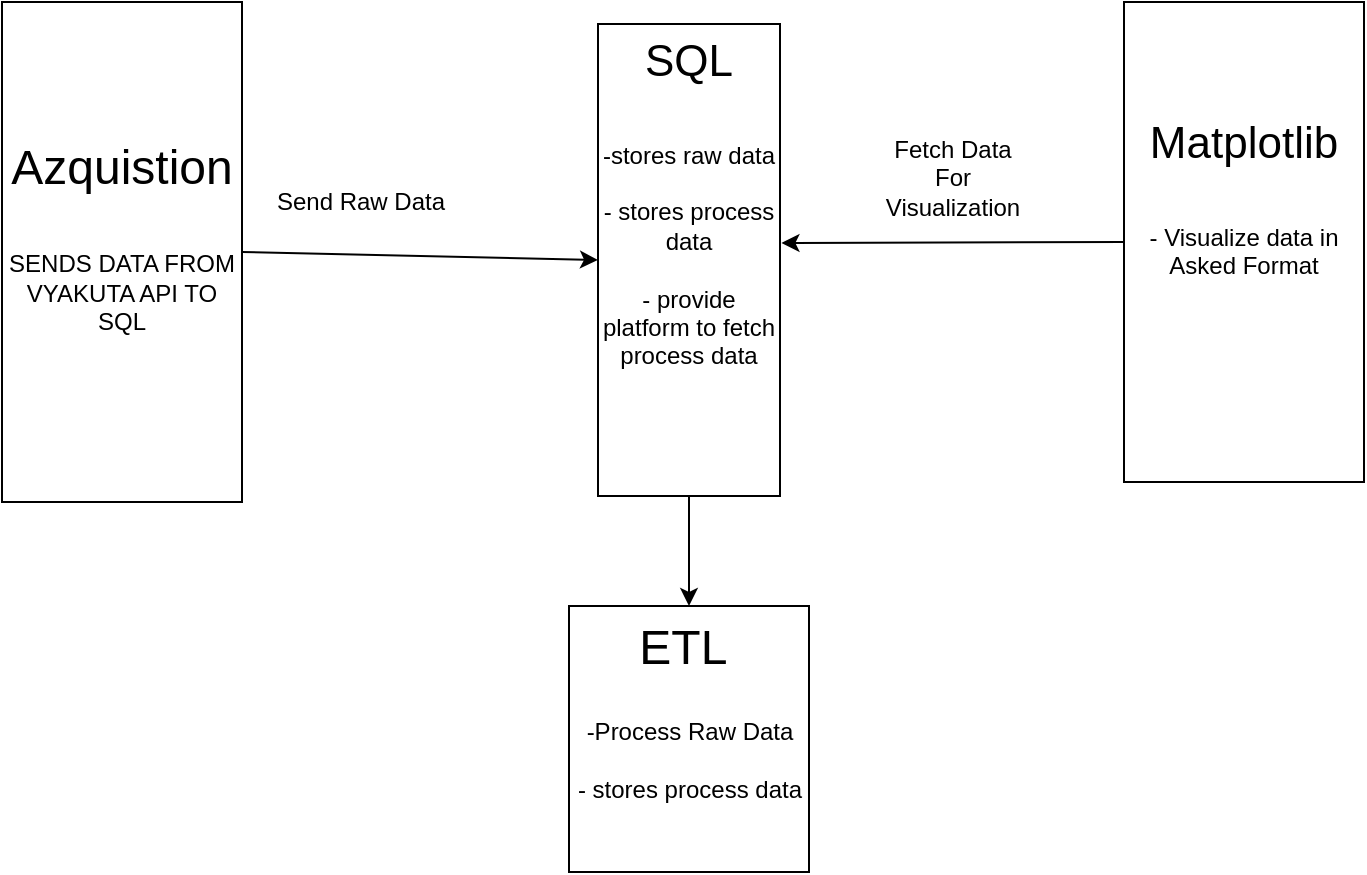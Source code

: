 <mxfile version="24.7.12">
  <diagram name="Page-1" id="gG51Od18AzhkP7Pfx0KL">
    <mxGraphModel dx="880" dy="481" grid="0" gridSize="10" guides="1" tooltips="1" connect="1" arrows="1" fold="1" page="1" pageScale="1" pageWidth="850" pageHeight="1100" math="0" shadow="0">
      <root>
        <mxCell id="0" />
        <mxCell id="1" parent="0" />
        <mxCell id="-O853JUOFa3dfuQeVED0-1" value="&lt;div style=&quot;font-size: 24px;&quot;&gt;Azquistion &lt;font style=&quot;font-size: 24px;&quot;&gt;&lt;font style=&quot;font-size: 24px;&quot;&gt;&lt;br&gt;&lt;/font&gt;&lt;/font&gt;&lt;/div&gt;&lt;div&gt;&lt;font style=&quot;font-size: 22px;&quot;&gt;&lt;br&gt;&lt;/font&gt;&lt;/div&gt;&lt;div&gt;SENDS DATA FROM VYAKUTA API TO SQL &lt;br&gt;&lt;/div&gt;&lt;div&gt;&lt;font size=&quot;1&quot;&gt;&lt;br&gt;&lt;/font&gt;&lt;/div&gt;" style="rounded=0;whiteSpace=wrap;html=1;" parent="1" vertex="1">
          <mxGeometry x="68" y="67" width="120" height="250" as="geometry" />
        </mxCell>
        <mxCell id="-O853JUOFa3dfuQeVED0-2" value="" style="endArrow=classic;html=1;rounded=0;exitX=1;exitY=0.5;exitDx=0;exitDy=0;entryX=0;entryY=0.5;entryDx=0;entryDy=0;" parent="1" source="-O853JUOFa3dfuQeVED0-1" target="-O853JUOFa3dfuQeVED0-3" edge="1">
          <mxGeometry width="50" height="50" relative="1" as="geometry">
            <mxPoint x="400" y="280" as="sourcePoint" />
            <mxPoint x="290" y="70" as="targetPoint" />
          </mxGeometry>
        </mxCell>
        <mxCell id="-O853JUOFa3dfuQeVED0-3" value="&lt;div&gt;&lt;font style=&quot;font-size: 22px;&quot;&gt;SQL&lt;br&gt;&lt;/font&gt;&lt;/div&gt;&lt;div&gt;&lt;font style=&quot;font-size: 22px;&quot;&gt;&lt;br&gt;&lt;/font&gt;&lt;/div&gt;&lt;div style=&quot;&quot;&gt;-stores raw data&lt;/div&gt;&lt;div style=&quot;&quot;&gt;&lt;br&gt;&lt;/div&gt;&lt;div style=&quot;&quot;&gt;- stores process data&lt;/div&gt;&lt;div style=&quot;&quot;&gt;&lt;br&gt;&lt;/div&gt;&lt;div style=&quot;&quot;&gt;- provide platform to fetch process data&lt;br&gt;&lt;/div&gt;&lt;div style=&quot;&quot;&gt;&lt;br&gt;&lt;/div&gt;&lt;div style=&quot;&quot;&gt;&lt;br&gt;&lt;/div&gt;&lt;div style=&quot;&quot;&gt;&amp;nbsp; &lt;br&gt;&lt;/div&gt;&lt;div style=&quot;&quot;&gt;&lt;br&gt;&lt;/div&gt;" style="rounded=0;whiteSpace=wrap;html=1;" parent="1" vertex="1">
          <mxGeometry x="366" y="78" width="91" height="236" as="geometry" />
        </mxCell>
        <mxCell id="-O853JUOFa3dfuQeVED0-4" value="&lt;div&gt;&lt;font style=&quot;font-size: 24px;&quot;&gt;ETL&amp;nbsp; &lt;/font&gt;&lt;br&gt;&lt;/div&gt;&lt;div&gt;&lt;font style=&quot;font-size: 17px;&quot;&gt;&lt;br&gt;&lt;/font&gt;&lt;/div&gt;&lt;div&gt;-Process Raw Data&lt;br&gt;&lt;/div&gt;&lt;div&gt;&lt;br&gt;&lt;/div&gt;&lt;div&gt;- stores process data&lt;br&gt;&lt;/div&gt;&lt;div style=&quot;&quot;&gt;&lt;font style=&quot;font-size: 12px;&quot;&gt;&lt;br&gt;&lt;/font&gt;&lt;/div&gt;&lt;div style=&quot;&quot;&gt;&lt;font style=&quot;font-size: 12px;&quot;&gt;&lt;br&gt;&lt;/font&gt;&lt;/div&gt;" style="rounded=0;whiteSpace=wrap;html=1;" parent="1" vertex="1">
          <mxGeometry x="351.5" y="369" width="120" height="133" as="geometry" />
        </mxCell>
        <mxCell id="-O853JUOFa3dfuQeVED0-6" value="&lt;div&gt;&lt;font style=&quot;font-size: 22px;&quot;&gt;Matplotlib&lt;br&gt;&lt;/font&gt;&lt;/div&gt;&lt;div&gt;&lt;font style=&quot;font-size: 22px;&quot;&gt;&lt;br&gt;&lt;/font&gt;&lt;/div&gt;&lt;div&gt;&lt;span class=&quot;hljs-bullet&quot;&gt;   -&lt;/span&gt; Visualize data in Asked Format &lt;span class=&quot;hljs-bullet&quot;&gt;&lt;/span&gt;&lt;/div&gt;&lt;div&gt;&lt;span class=&quot;hljs-bullet&quot;&gt;&lt;br&gt;&lt;/span&gt;&lt;/div&gt;&lt;div&gt;&lt;span class=&quot;hljs-bullet&quot;&gt;&lt;br&gt;&lt;/span&gt;&lt;/div&gt;&lt;div&gt;&lt;br&gt;&lt;/div&gt;" style="rounded=0;whiteSpace=wrap;html=1;" parent="1" vertex="1">
          <mxGeometry x="629" y="67" width="120" height="240" as="geometry" />
        </mxCell>
        <mxCell id="-O853JUOFa3dfuQeVED0-7" value="" style="endArrow=classic;html=1;rounded=0;exitX=0.5;exitY=1;exitDx=0;exitDy=0;entryX=0.5;entryY=0;entryDx=0;entryDy=0;" parent="1" source="-O853JUOFa3dfuQeVED0-3" target="-O853JUOFa3dfuQeVED0-4" edge="1">
          <mxGeometry width="50" height="50" relative="1" as="geometry">
            <mxPoint x="180" y="80" as="sourcePoint" />
            <mxPoint x="240" y="80" as="targetPoint" />
          </mxGeometry>
        </mxCell>
        <mxCell id="-O853JUOFa3dfuQeVED0-8" value="" style="endArrow=classic;html=1;rounded=0;exitX=0;exitY=0.5;exitDx=0;exitDy=0;entryX=1.008;entryY=0.464;entryDx=0;entryDy=0;entryPerimeter=0;" parent="1" source="-O853JUOFa3dfuQeVED0-6" target="-O853JUOFa3dfuQeVED0-3" edge="1">
          <mxGeometry width="50" height="50" relative="1" as="geometry">
            <mxPoint x="360" y="80" as="sourcePoint" />
            <mxPoint x="435" y="80" as="targetPoint" />
          </mxGeometry>
        </mxCell>
        <mxCell id="-O853JUOFa3dfuQeVED0-13" value="&lt;div&gt;Send Raw Data&lt;/div&gt;&lt;div&gt;&lt;br&gt;&lt;/div&gt;" style="text;html=1;align=center;verticalAlign=middle;resizable=0;points=[];autosize=1;strokeColor=none;fillColor=none;" parent="1" vertex="1">
          <mxGeometry x="196" y="153" width="101" height="41" as="geometry" />
        </mxCell>
        <mxCell id="-O853JUOFa3dfuQeVED0-15" value="&lt;div&gt;Fetch Data &lt;br&gt;&lt;/div&gt;&lt;div&gt;For &lt;br&gt;&lt;/div&gt;&lt;div&gt;Visualization&lt;/div&gt;&lt;div&gt;&lt;br&gt;&lt;/div&gt;" style="text;html=1;align=center;verticalAlign=middle;resizable=0;points=[];autosize=1;strokeColor=none;fillColor=none;" parent="1" vertex="1">
          <mxGeometry x="498" y="127" width="90" height="70" as="geometry" />
        </mxCell>
      </root>
    </mxGraphModel>
  </diagram>
</mxfile>
